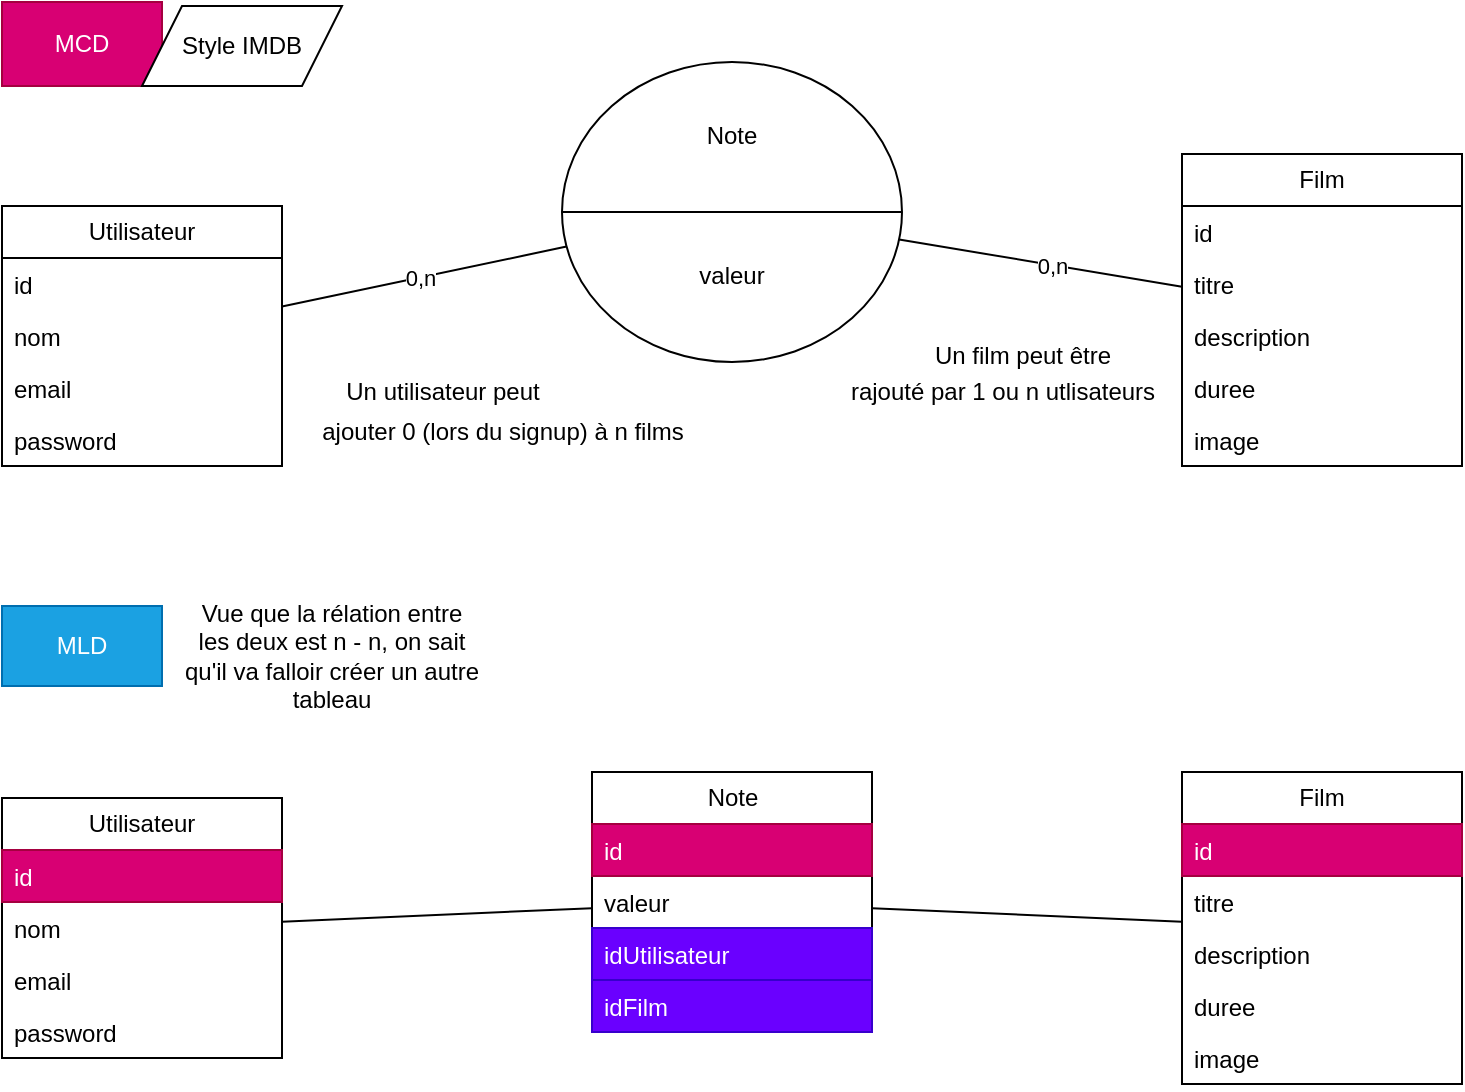 <mxfile version="24.5.3" type="device">
  <diagram name="Page-1" id="Um4Ewu5shQ6gs-VPerFi">
    <mxGraphModel dx="1097" dy="820" grid="1" gridSize="10" guides="1" tooltips="1" connect="1" arrows="1" fold="1" page="1" pageScale="1" pageWidth="850" pageHeight="1100" math="0" shadow="0">
      <root>
        <mxCell id="0" />
        <mxCell id="1" parent="0" />
        <mxCell id="IQ94__xYUx4x06WTtn5f-1" value="Film" style="swimlane;fontStyle=0;childLayout=stackLayout;horizontal=1;startSize=26;fillColor=none;horizontalStack=0;resizeParent=1;resizeParentMax=0;resizeLast=0;collapsible=1;marginBottom=0;whiteSpace=wrap;html=1;" vertex="1" parent="1">
          <mxGeometry x="620" y="384" width="140" height="156" as="geometry" />
        </mxCell>
        <mxCell id="IQ94__xYUx4x06WTtn5f-2" value="id" style="text;strokeColor=none;fillColor=none;align=left;verticalAlign=top;spacingLeft=4;spacingRight=4;overflow=hidden;rotatable=0;points=[[0,0.5],[1,0.5]];portConstraint=eastwest;whiteSpace=wrap;html=1;" vertex="1" parent="IQ94__xYUx4x06WTtn5f-1">
          <mxGeometry y="26" width="140" height="26" as="geometry" />
        </mxCell>
        <mxCell id="IQ94__xYUx4x06WTtn5f-5" value="titre" style="text;strokeColor=none;fillColor=none;align=left;verticalAlign=top;spacingLeft=4;spacingRight=4;overflow=hidden;rotatable=0;points=[[0,0.5],[1,0.5]];portConstraint=eastwest;whiteSpace=wrap;html=1;" vertex="1" parent="IQ94__xYUx4x06WTtn5f-1">
          <mxGeometry y="52" width="140" height="26" as="geometry" />
        </mxCell>
        <mxCell id="IQ94__xYUx4x06WTtn5f-3" value="description" style="text;strokeColor=none;fillColor=none;align=left;verticalAlign=top;spacingLeft=4;spacingRight=4;overflow=hidden;rotatable=0;points=[[0,0.5],[1,0.5]];portConstraint=eastwest;whiteSpace=wrap;html=1;" vertex="1" parent="IQ94__xYUx4x06WTtn5f-1">
          <mxGeometry y="78" width="140" height="26" as="geometry" />
        </mxCell>
        <mxCell id="IQ94__xYUx4x06WTtn5f-6" value="duree" style="text;strokeColor=none;fillColor=none;align=left;verticalAlign=top;spacingLeft=4;spacingRight=4;overflow=hidden;rotatable=0;points=[[0,0.5],[1,0.5]];portConstraint=eastwest;whiteSpace=wrap;html=1;" vertex="1" parent="IQ94__xYUx4x06WTtn5f-1">
          <mxGeometry y="104" width="140" height="26" as="geometry" />
        </mxCell>
        <mxCell id="IQ94__xYUx4x06WTtn5f-7" value="image" style="text;strokeColor=none;fillColor=none;align=left;verticalAlign=top;spacingLeft=4;spacingRight=4;overflow=hidden;rotatable=0;points=[[0,0.5],[1,0.5]];portConstraint=eastwest;whiteSpace=wrap;html=1;" vertex="1" parent="IQ94__xYUx4x06WTtn5f-1">
          <mxGeometry y="130" width="140" height="26" as="geometry" />
        </mxCell>
        <mxCell id="IQ94__xYUx4x06WTtn5f-12" value="Utilisateur" style="swimlane;fontStyle=0;childLayout=stackLayout;horizontal=1;startSize=26;fillColor=none;horizontalStack=0;resizeParent=1;resizeParentMax=0;resizeLast=0;collapsible=1;marginBottom=0;whiteSpace=wrap;html=1;" vertex="1" parent="1">
          <mxGeometry x="30" y="410" width="140" height="130" as="geometry" />
        </mxCell>
        <mxCell id="IQ94__xYUx4x06WTtn5f-13" value="id" style="text;strokeColor=none;fillColor=none;align=left;verticalAlign=top;spacingLeft=4;spacingRight=4;overflow=hidden;rotatable=0;points=[[0,0.5],[1,0.5]];portConstraint=eastwest;whiteSpace=wrap;html=1;" vertex="1" parent="IQ94__xYUx4x06WTtn5f-12">
          <mxGeometry y="26" width="140" height="26" as="geometry" />
        </mxCell>
        <mxCell id="IQ94__xYUx4x06WTtn5f-14" value="nom" style="text;strokeColor=none;fillColor=none;align=left;verticalAlign=top;spacingLeft=4;spacingRight=4;overflow=hidden;rotatable=0;points=[[0,0.5],[1,0.5]];portConstraint=eastwest;whiteSpace=wrap;html=1;" vertex="1" parent="IQ94__xYUx4x06WTtn5f-12">
          <mxGeometry y="52" width="140" height="26" as="geometry" />
        </mxCell>
        <mxCell id="IQ94__xYUx4x06WTtn5f-15" value="email" style="text;strokeColor=none;fillColor=none;align=left;verticalAlign=top;spacingLeft=4;spacingRight=4;overflow=hidden;rotatable=0;points=[[0,0.5],[1,0.5]];portConstraint=eastwest;whiteSpace=wrap;html=1;" vertex="1" parent="IQ94__xYUx4x06WTtn5f-12">
          <mxGeometry y="78" width="140" height="26" as="geometry" />
        </mxCell>
        <mxCell id="IQ94__xYUx4x06WTtn5f-16" value="password" style="text;strokeColor=none;fillColor=none;align=left;verticalAlign=top;spacingLeft=4;spacingRight=4;overflow=hidden;rotatable=0;points=[[0,0.5],[1,0.5]];portConstraint=eastwest;whiteSpace=wrap;html=1;" vertex="1" parent="IQ94__xYUx4x06WTtn5f-12">
          <mxGeometry y="104" width="140" height="26" as="geometry" />
        </mxCell>
        <mxCell id="IQ94__xYUx4x06WTtn5f-17" value="" style="shape=lineEllipse;perimeter=ellipsePerimeter;whiteSpace=wrap;html=1;backgroundOutline=1;" vertex="1" parent="1">
          <mxGeometry x="310" y="338" width="170" height="150" as="geometry" />
        </mxCell>
        <mxCell id="IQ94__xYUx4x06WTtn5f-18" value="" style="endArrow=none;html=1;rounded=0;" edge="1" parent="1" source="IQ94__xYUx4x06WTtn5f-17" target="IQ94__xYUx4x06WTtn5f-12">
          <mxGeometry width="50" height="50" relative="1" as="geometry">
            <mxPoint x="400" y="750" as="sourcePoint" />
            <mxPoint x="450" y="700" as="targetPoint" />
          </mxGeometry>
        </mxCell>
        <mxCell id="IQ94__xYUx4x06WTtn5f-20" value="0,n" style="edgeLabel;html=1;align=center;verticalAlign=middle;resizable=0;points=[];" vertex="1" connectable="0" parent="IQ94__xYUx4x06WTtn5f-18">
          <mxGeometry x="0.029" relative="1" as="geometry">
            <mxPoint as="offset" />
          </mxGeometry>
        </mxCell>
        <mxCell id="IQ94__xYUx4x06WTtn5f-19" value="" style="endArrow=none;html=1;rounded=0;" edge="1" parent="1" source="IQ94__xYUx4x06WTtn5f-17" target="IQ94__xYUx4x06WTtn5f-1">
          <mxGeometry width="50" height="50" relative="1" as="geometry">
            <mxPoint x="400" y="750" as="sourcePoint" />
            <mxPoint x="450" y="700" as="targetPoint" />
          </mxGeometry>
        </mxCell>
        <mxCell id="IQ94__xYUx4x06WTtn5f-21" value="0,n" style="edgeLabel;html=1;align=center;verticalAlign=middle;resizable=0;points=[];" vertex="1" connectable="0" parent="IQ94__xYUx4x06WTtn5f-19">
          <mxGeometry x="0.081" relative="1" as="geometry">
            <mxPoint as="offset" />
          </mxGeometry>
        </mxCell>
        <mxCell id="IQ94__xYUx4x06WTtn5f-22" value="Un film peut être" style="text;html=1;align=center;verticalAlign=middle;resizable=0;points=[];autosize=1;strokeColor=none;fillColor=none;" vertex="1" parent="1">
          <mxGeometry x="485" y="470" width="110" height="30" as="geometry" />
        </mxCell>
        <mxCell id="IQ94__xYUx4x06WTtn5f-23" value="rajouté par 1 ou n utlisateurs" style="text;html=1;align=center;verticalAlign=middle;resizable=0;points=[];autosize=1;strokeColor=none;fillColor=none;" vertex="1" parent="1">
          <mxGeometry x="440" y="488" width="180" height="30" as="geometry" />
        </mxCell>
        <mxCell id="IQ94__xYUx4x06WTtn5f-24" value="Un utilisateur peut" style="text;html=1;align=center;verticalAlign=middle;resizable=0;points=[];autosize=1;strokeColor=none;fillColor=none;" vertex="1" parent="1">
          <mxGeometry x="190" y="488" width="120" height="30" as="geometry" />
        </mxCell>
        <mxCell id="IQ94__xYUx4x06WTtn5f-25" value="ajouter 0 (lors du signup) à n films" style="text;html=1;align=center;verticalAlign=middle;resizable=0;points=[];autosize=1;strokeColor=none;fillColor=none;" vertex="1" parent="1">
          <mxGeometry x="180" y="508" width="200" height="30" as="geometry" />
        </mxCell>
        <mxCell id="IQ94__xYUx4x06WTtn5f-28" value="MCD" style="rounded=0;whiteSpace=wrap;html=1;fillColor=#d80073;fontColor=#ffffff;strokeColor=#A50040;" vertex="1" parent="1">
          <mxGeometry x="30" y="308" width="80" height="42" as="geometry" />
        </mxCell>
        <mxCell id="IQ94__xYUx4x06WTtn5f-29" value="Style IMDB" style="shape=parallelogram;perimeter=parallelogramPerimeter;whiteSpace=wrap;html=1;fixedSize=1;" vertex="1" parent="1">
          <mxGeometry x="100" y="310" width="100" height="40" as="geometry" />
        </mxCell>
        <mxCell id="IQ94__xYUx4x06WTtn5f-30" value="Note" style="text;html=1;align=center;verticalAlign=middle;whiteSpace=wrap;rounded=0;" vertex="1" parent="1">
          <mxGeometry x="365" y="360" width="60" height="30" as="geometry" />
        </mxCell>
        <mxCell id="IQ94__xYUx4x06WTtn5f-31" value="valeur" style="text;html=1;align=center;verticalAlign=middle;whiteSpace=wrap;rounded=0;" vertex="1" parent="1">
          <mxGeometry x="365" y="430" width="60" height="30" as="geometry" />
        </mxCell>
        <mxCell id="IQ94__xYUx4x06WTtn5f-33" value="MLD" style="rounded=0;whiteSpace=wrap;html=1;fillColor=#1ba1e2;fontColor=#ffffff;strokeColor=#006EAF;" vertex="1" parent="1">
          <mxGeometry x="30" y="610" width="80" height="40" as="geometry" />
        </mxCell>
        <mxCell id="IQ94__xYUx4x06WTtn5f-34" value="Utilisateur" style="swimlane;fontStyle=0;childLayout=stackLayout;horizontal=1;startSize=26;fillColor=none;horizontalStack=0;resizeParent=1;resizeParentMax=0;resizeLast=0;collapsible=1;marginBottom=0;whiteSpace=wrap;html=1;" vertex="1" parent="1">
          <mxGeometry x="30" y="706" width="140" height="130" as="geometry" />
        </mxCell>
        <mxCell id="IQ94__xYUx4x06WTtn5f-35" value="id" style="text;strokeColor=#A50040;fillColor=#d80073;align=left;verticalAlign=top;spacingLeft=4;spacingRight=4;overflow=hidden;rotatable=0;points=[[0,0.5],[1,0.5]];portConstraint=eastwest;whiteSpace=wrap;html=1;fontColor=#ffffff;" vertex="1" parent="IQ94__xYUx4x06WTtn5f-34">
          <mxGeometry y="26" width="140" height="26" as="geometry" />
        </mxCell>
        <mxCell id="IQ94__xYUx4x06WTtn5f-36" value="nom" style="text;strokeColor=none;fillColor=none;align=left;verticalAlign=top;spacingLeft=4;spacingRight=4;overflow=hidden;rotatable=0;points=[[0,0.5],[1,0.5]];portConstraint=eastwest;whiteSpace=wrap;html=1;" vertex="1" parent="IQ94__xYUx4x06WTtn5f-34">
          <mxGeometry y="52" width="140" height="26" as="geometry" />
        </mxCell>
        <mxCell id="IQ94__xYUx4x06WTtn5f-37" value="email" style="text;strokeColor=none;fillColor=none;align=left;verticalAlign=top;spacingLeft=4;spacingRight=4;overflow=hidden;rotatable=0;points=[[0,0.5],[1,0.5]];portConstraint=eastwest;whiteSpace=wrap;html=1;" vertex="1" parent="IQ94__xYUx4x06WTtn5f-34">
          <mxGeometry y="78" width="140" height="26" as="geometry" />
        </mxCell>
        <mxCell id="IQ94__xYUx4x06WTtn5f-38" value="password" style="text;strokeColor=none;fillColor=none;align=left;verticalAlign=top;spacingLeft=4;spacingRight=4;overflow=hidden;rotatable=0;points=[[0,0.5],[1,0.5]];portConstraint=eastwest;whiteSpace=wrap;html=1;" vertex="1" parent="IQ94__xYUx4x06WTtn5f-34">
          <mxGeometry y="104" width="140" height="26" as="geometry" />
        </mxCell>
        <mxCell id="IQ94__xYUx4x06WTtn5f-39" value="Film" style="swimlane;fontStyle=0;childLayout=stackLayout;horizontal=1;startSize=26;fillColor=none;horizontalStack=0;resizeParent=1;resizeParentMax=0;resizeLast=0;collapsible=1;marginBottom=0;whiteSpace=wrap;html=1;" vertex="1" parent="1">
          <mxGeometry x="620" y="693" width="140" height="156" as="geometry" />
        </mxCell>
        <mxCell id="IQ94__xYUx4x06WTtn5f-40" value="id" style="text;strokeColor=#A50040;fillColor=#d80073;align=left;verticalAlign=top;spacingLeft=4;spacingRight=4;overflow=hidden;rotatable=0;points=[[0,0.5],[1,0.5]];portConstraint=eastwest;whiteSpace=wrap;html=1;fontColor=#ffffff;" vertex="1" parent="IQ94__xYUx4x06WTtn5f-39">
          <mxGeometry y="26" width="140" height="26" as="geometry" />
        </mxCell>
        <mxCell id="IQ94__xYUx4x06WTtn5f-41" value="titre" style="text;strokeColor=none;fillColor=none;align=left;verticalAlign=top;spacingLeft=4;spacingRight=4;overflow=hidden;rotatable=0;points=[[0,0.5],[1,0.5]];portConstraint=eastwest;whiteSpace=wrap;html=1;" vertex="1" parent="IQ94__xYUx4x06WTtn5f-39">
          <mxGeometry y="52" width="140" height="26" as="geometry" />
        </mxCell>
        <mxCell id="IQ94__xYUx4x06WTtn5f-42" value="description" style="text;strokeColor=none;fillColor=none;align=left;verticalAlign=top;spacingLeft=4;spacingRight=4;overflow=hidden;rotatable=0;points=[[0,0.5],[1,0.5]];portConstraint=eastwest;whiteSpace=wrap;html=1;" vertex="1" parent="IQ94__xYUx4x06WTtn5f-39">
          <mxGeometry y="78" width="140" height="26" as="geometry" />
        </mxCell>
        <mxCell id="IQ94__xYUx4x06WTtn5f-43" value="duree" style="text;strokeColor=none;fillColor=none;align=left;verticalAlign=top;spacingLeft=4;spacingRight=4;overflow=hidden;rotatable=0;points=[[0,0.5],[1,0.5]];portConstraint=eastwest;whiteSpace=wrap;html=1;" vertex="1" parent="IQ94__xYUx4x06WTtn5f-39">
          <mxGeometry y="104" width="140" height="26" as="geometry" />
        </mxCell>
        <mxCell id="IQ94__xYUx4x06WTtn5f-44" value="image" style="text;strokeColor=none;fillColor=none;align=left;verticalAlign=top;spacingLeft=4;spacingRight=4;overflow=hidden;rotatable=0;points=[[0,0.5],[1,0.5]];portConstraint=eastwest;whiteSpace=wrap;html=1;" vertex="1" parent="IQ94__xYUx4x06WTtn5f-39">
          <mxGeometry y="130" width="140" height="26" as="geometry" />
        </mxCell>
        <mxCell id="IQ94__xYUx4x06WTtn5f-45" value="Vue que la rélation entre les deux est n - n, on sait qu&#39;il va falloir créer un autre tableau" style="text;html=1;align=center;verticalAlign=middle;whiteSpace=wrap;rounded=0;" vertex="1" parent="1">
          <mxGeometry x="120" y="600" width="150" height="70" as="geometry" />
        </mxCell>
        <mxCell id="IQ94__xYUx4x06WTtn5f-46" value="Note" style="swimlane;fontStyle=0;childLayout=stackLayout;horizontal=1;startSize=26;fillColor=none;horizontalStack=0;resizeParent=1;resizeParentMax=0;resizeLast=0;collapsible=1;marginBottom=0;html=1;" vertex="1" parent="1">
          <mxGeometry x="325" y="693" width="140" height="130" as="geometry" />
        </mxCell>
        <mxCell id="IQ94__xYUx4x06WTtn5f-47" value="id" style="text;strokeColor=#A50040;fillColor=#d80073;align=left;verticalAlign=top;spacingLeft=4;spacingRight=4;overflow=hidden;rotatable=0;points=[[0,0.5],[1,0.5]];portConstraint=eastwest;whiteSpace=wrap;html=1;fontColor=#ffffff;" vertex="1" parent="IQ94__xYUx4x06WTtn5f-46">
          <mxGeometry y="26" width="140" height="26" as="geometry" />
        </mxCell>
        <mxCell id="IQ94__xYUx4x06WTtn5f-48" value="valeur" style="text;strokeColor=none;fillColor=none;align=left;verticalAlign=top;spacingLeft=4;spacingRight=4;overflow=hidden;rotatable=0;points=[[0,0.5],[1,0.5]];portConstraint=eastwest;whiteSpace=wrap;html=1;" vertex="1" parent="IQ94__xYUx4x06WTtn5f-46">
          <mxGeometry y="52" width="140" height="26" as="geometry" />
        </mxCell>
        <mxCell id="IQ94__xYUx4x06WTtn5f-49" value="idUtilisateur" style="text;strokeColor=#3700CC;fillColor=#6a00ff;align=left;verticalAlign=top;spacingLeft=4;spacingRight=4;overflow=hidden;rotatable=0;points=[[0,0.5],[1,0.5]];portConstraint=eastwest;whiteSpace=wrap;html=1;fontColor=#ffffff;" vertex="1" parent="IQ94__xYUx4x06WTtn5f-46">
          <mxGeometry y="78" width="140" height="26" as="geometry" />
        </mxCell>
        <mxCell id="IQ94__xYUx4x06WTtn5f-50" value="idFilm" style="text;strokeColor=#3700CC;fillColor=#6a00ff;align=left;verticalAlign=top;spacingLeft=4;spacingRight=4;overflow=hidden;rotatable=0;points=[[0,0.5],[1,0.5]];portConstraint=eastwest;whiteSpace=wrap;html=1;fontColor=#ffffff;" vertex="1" parent="IQ94__xYUx4x06WTtn5f-46">
          <mxGeometry y="104" width="140" height="26" as="geometry" />
        </mxCell>
        <mxCell id="IQ94__xYUx4x06WTtn5f-51" value="" style="endArrow=none;html=1;rounded=0;" edge="1" parent="1" source="IQ94__xYUx4x06WTtn5f-46" target="IQ94__xYUx4x06WTtn5f-34">
          <mxGeometry width="50" height="50" relative="1" as="geometry">
            <mxPoint x="400" y="730" as="sourcePoint" />
            <mxPoint x="450" y="680" as="targetPoint" />
          </mxGeometry>
        </mxCell>
        <mxCell id="IQ94__xYUx4x06WTtn5f-52" value="" style="endArrow=none;html=1;rounded=0;" edge="1" parent="1" source="IQ94__xYUx4x06WTtn5f-46" target="IQ94__xYUx4x06WTtn5f-39">
          <mxGeometry width="50" height="50" relative="1" as="geometry">
            <mxPoint x="400" y="730" as="sourcePoint" />
            <mxPoint x="450" y="680" as="targetPoint" />
          </mxGeometry>
        </mxCell>
      </root>
    </mxGraphModel>
  </diagram>
</mxfile>
